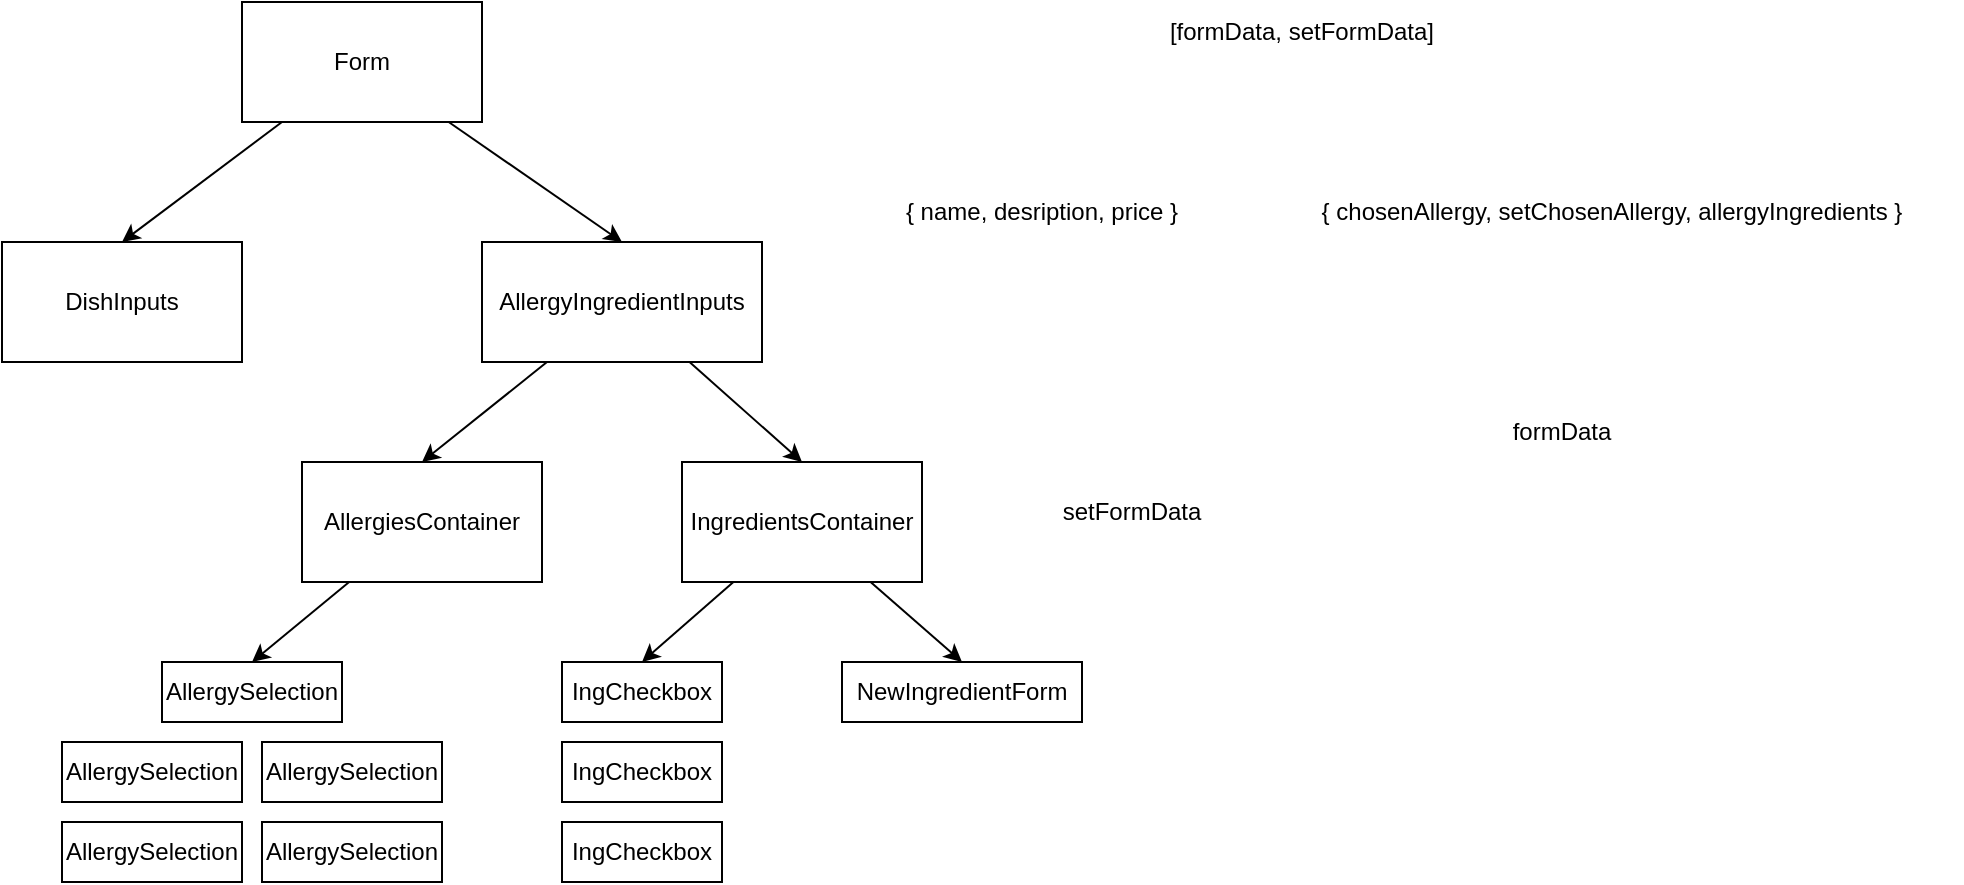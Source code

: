 <mxfile>
    <diagram id="azK8TAyb2T1s1MYb8CJF" name="Page-1">
        <mxGraphModel dx="1351" dy="583" grid="1" gridSize="10" guides="1" tooltips="1" connect="1" arrows="1" fold="1" page="1" pageScale="1" pageWidth="850" pageHeight="1100" math="0" shadow="0">
            <root>
                <mxCell id="0"/>
                <mxCell id="1" parent="0"/>
                <mxCell id="15" style="edgeStyle=none;html=1;entryX=0.5;entryY=0;entryDx=0;entryDy=0;" parent="1" source="2" target="3" edge="1">
                    <mxGeometry relative="1" as="geometry"/>
                </mxCell>
                <mxCell id="16" style="edgeStyle=none;html=1;entryX=0.5;entryY=0;entryDx=0;entryDy=0;" parent="1" source="2" target="4" edge="1">
                    <mxGeometry relative="1" as="geometry"/>
                </mxCell>
                <mxCell id="2" value="Form" style="rounded=0;whiteSpace=wrap;html=1;" parent="1" vertex="1">
                    <mxGeometry x="300" y="70" width="120" height="60" as="geometry"/>
                </mxCell>
                <mxCell id="3" value="DishInputs" style="rounded=0;whiteSpace=wrap;html=1;" parent="1" vertex="1">
                    <mxGeometry x="180" y="190" width="120" height="60" as="geometry"/>
                </mxCell>
                <mxCell id="13" style="edgeStyle=none;html=1;entryX=0.5;entryY=0;entryDx=0;entryDy=0;" parent="1" source="4" target="6" edge="1">
                    <mxGeometry relative="1" as="geometry"/>
                </mxCell>
                <mxCell id="14" style="edgeStyle=none;html=1;entryX=0.5;entryY=0;entryDx=0;entryDy=0;" parent="1" source="4" target="5" edge="1">
                    <mxGeometry relative="1" as="geometry"/>
                </mxCell>
                <mxCell id="4" value="AllergyIngredientInputs" style="rounded=0;whiteSpace=wrap;html=1;" parent="1" vertex="1">
                    <mxGeometry x="420" y="190" width="140" height="60" as="geometry"/>
                </mxCell>
                <mxCell id="21" style="edgeStyle=none;html=1;entryX=0.5;entryY=0;entryDx=0;entryDy=0;" parent="1" source="5" target="17" edge="1">
                    <mxGeometry relative="1" as="geometry"/>
                </mxCell>
                <mxCell id="22" style="edgeStyle=none;html=1;entryX=0.5;entryY=0;entryDx=0;entryDy=0;" parent="1" source="5" target="20" edge="1">
                    <mxGeometry relative="1" as="geometry"/>
                </mxCell>
                <mxCell id="5" value="IngredientsContainer" style="rounded=0;whiteSpace=wrap;html=1;" parent="1" vertex="1">
                    <mxGeometry x="520" y="300" width="120" height="60" as="geometry"/>
                </mxCell>
                <mxCell id="12" style="edgeStyle=none;html=1;entryX=0.5;entryY=0;entryDx=0;entryDy=0;" parent="1" source="6" target="8" edge="1">
                    <mxGeometry relative="1" as="geometry"/>
                </mxCell>
                <mxCell id="6" value="AllergiesContainer" style="rounded=0;whiteSpace=wrap;html=1;" parent="1" vertex="1">
                    <mxGeometry x="330" y="300" width="120" height="60" as="geometry"/>
                </mxCell>
                <mxCell id="7" value="AllergySelection" style="rounded=0;whiteSpace=wrap;html=1;" parent="1" vertex="1">
                    <mxGeometry x="210" y="440" width="90" height="30" as="geometry"/>
                </mxCell>
                <mxCell id="8" value="AllergySelection" style="rounded=0;whiteSpace=wrap;html=1;" parent="1" vertex="1">
                    <mxGeometry x="260" y="400" width="90" height="30" as="geometry"/>
                </mxCell>
                <mxCell id="9" value="AllergySelection" style="rounded=0;whiteSpace=wrap;html=1;" parent="1" vertex="1">
                    <mxGeometry x="210" y="480" width="90" height="30" as="geometry"/>
                </mxCell>
                <mxCell id="10" value="AllergySelection" style="rounded=0;whiteSpace=wrap;html=1;" parent="1" vertex="1">
                    <mxGeometry x="310" y="480" width="90" height="30" as="geometry"/>
                </mxCell>
                <mxCell id="11" value="AllergySelection" style="rounded=0;whiteSpace=wrap;html=1;" parent="1" vertex="1">
                    <mxGeometry x="310" y="440" width="90" height="30" as="geometry"/>
                </mxCell>
                <mxCell id="17" value="IngCheckbox" style="rounded=0;whiteSpace=wrap;html=1;" parent="1" vertex="1">
                    <mxGeometry x="460" y="400" width="80" height="30" as="geometry"/>
                </mxCell>
                <mxCell id="18" value="IngCheckbox" style="rounded=0;whiteSpace=wrap;html=1;" parent="1" vertex="1">
                    <mxGeometry x="460" y="440" width="80" height="30" as="geometry"/>
                </mxCell>
                <mxCell id="19" value="IngCheckbox" style="rounded=0;whiteSpace=wrap;html=1;" parent="1" vertex="1">
                    <mxGeometry x="460" y="480" width="80" height="30" as="geometry"/>
                </mxCell>
                <mxCell id="20" value="NewIngredientForm" style="rounded=0;whiteSpace=wrap;html=1;" parent="1" vertex="1">
                    <mxGeometry x="600" y="400" width="120" height="30" as="geometry"/>
                </mxCell>
                <mxCell id="23" value="[formData, setFormData]" style="text;html=1;strokeColor=none;fillColor=none;align=center;verticalAlign=middle;whiteSpace=wrap;rounded=0;" parent="1" vertex="1">
                    <mxGeometry x="750" y="70" width="160" height="30" as="geometry"/>
                </mxCell>
                <mxCell id="25" value="{ name, desription, price }" style="text;html=1;strokeColor=none;fillColor=none;align=center;verticalAlign=middle;whiteSpace=wrap;rounded=0;" parent="1" vertex="1">
                    <mxGeometry x="610" y="160" width="180" height="30" as="geometry"/>
                </mxCell>
                <mxCell id="27" value="{ chosenAllergy, setChosenAllergy, allergyIngredients }" style="text;html=1;strokeColor=none;fillColor=none;align=center;verticalAlign=middle;whiteSpace=wrap;rounded=0;" parent="1" vertex="1">
                    <mxGeometry x="810" y="160" width="350" height="30" as="geometry"/>
                </mxCell>
                <mxCell id="28" value="formData" style="text;html=1;strokeColor=none;fillColor=none;align=center;verticalAlign=middle;whiteSpace=wrap;rounded=0;" vertex="1" parent="1">
                    <mxGeometry x="930" y="270" width="60" height="30" as="geometry"/>
                </mxCell>
                <mxCell id="29" value="setFormData" style="text;html=1;strokeColor=none;fillColor=none;align=center;verticalAlign=middle;whiteSpace=wrap;rounded=0;" vertex="1" parent="1">
                    <mxGeometry x="700" y="310" width="90" height="30" as="geometry"/>
                </mxCell>
            </root>
        </mxGraphModel>
    </diagram>
</mxfile>